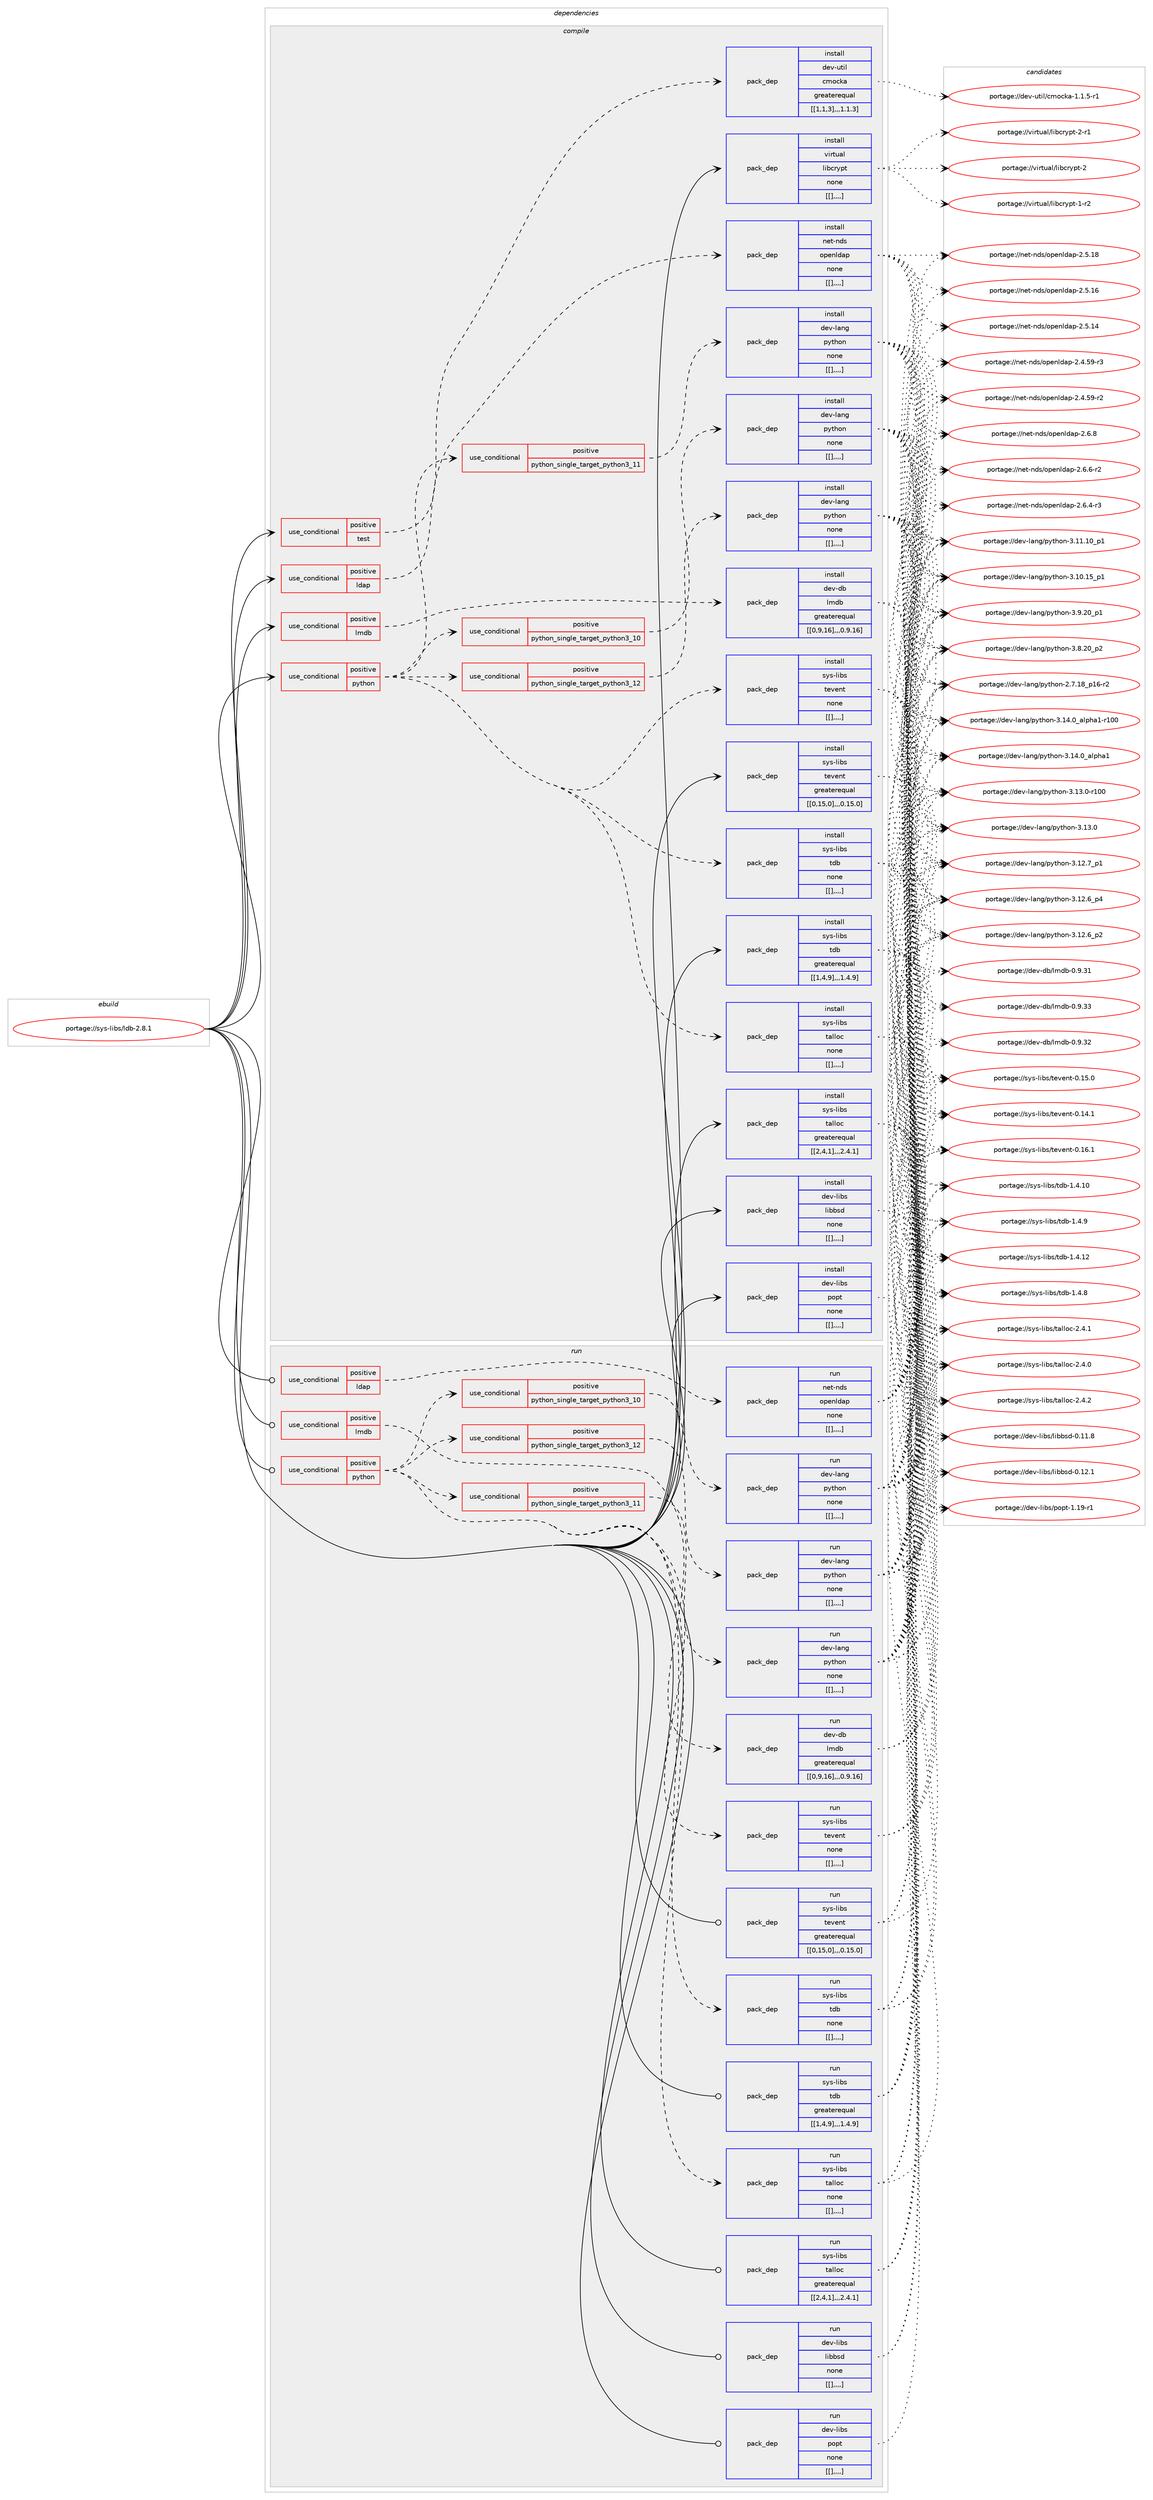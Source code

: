 digraph prolog {

# *************
# Graph options
# *************

newrank=true;
concentrate=true;
compound=true;
graph [rankdir=LR,fontname=Helvetica,fontsize=10,ranksep=1.5];#, ranksep=2.5, nodesep=0.2];
edge  [arrowhead=vee];
node  [fontname=Helvetica,fontsize=10];

# **********
# The ebuild
# **********

subgraph cluster_leftcol {
color=gray;
label=<<i>ebuild</i>>;
id [label="portage://sys-libs/ldb-2.8.1", color=red, width=4, href="../sys-libs/ldb-2.8.1.svg"];
}

# ****************
# The dependencies
# ****************

subgraph cluster_midcol {
color=gray;
label=<<i>dependencies</i>>;
subgraph cluster_compile {
fillcolor="#eeeeee";
style=filled;
label=<<i>compile</i>>;
subgraph cond124273 {
dependency464394 [label=<<TABLE BORDER="0" CELLBORDER="1" CELLSPACING="0" CELLPADDING="4"><TR><TD ROWSPAN="3" CELLPADDING="10">use_conditional</TD></TR><TR><TD>positive</TD></TR><TR><TD>ldap</TD></TR></TABLE>>, shape=none, color=red];
subgraph pack336874 {
dependency464501 [label=<<TABLE BORDER="0" CELLBORDER="1" CELLSPACING="0" CELLPADDING="4" WIDTH="220"><TR><TD ROWSPAN="6" CELLPADDING="30">pack_dep</TD></TR><TR><TD WIDTH="110">install</TD></TR><TR><TD>net-nds</TD></TR><TR><TD>openldap</TD></TR><TR><TD>none</TD></TR><TR><TD>[[],,,,]</TD></TR></TABLE>>, shape=none, color=blue];
}
dependency464394:e -> dependency464501:w [weight=20,style="dashed",arrowhead="vee"];
}
id:e -> dependency464394:w [weight=20,style="solid",arrowhead="vee"];
subgraph cond124338 {
dependency464548 [label=<<TABLE BORDER="0" CELLBORDER="1" CELLSPACING="0" CELLPADDING="4"><TR><TD ROWSPAN="3" CELLPADDING="10">use_conditional</TD></TR><TR><TD>positive</TD></TR><TR><TD>lmdb</TD></TR></TABLE>>, shape=none, color=red];
subgraph pack336968 {
dependency464568 [label=<<TABLE BORDER="0" CELLBORDER="1" CELLSPACING="0" CELLPADDING="4" WIDTH="220"><TR><TD ROWSPAN="6" CELLPADDING="30">pack_dep</TD></TR><TR><TD WIDTH="110">install</TD></TR><TR><TD>dev-db</TD></TR><TR><TD>lmdb</TD></TR><TR><TD>greaterequal</TD></TR><TR><TD>[[0,9,16],,,0.9.16]</TD></TR></TABLE>>, shape=none, color=blue];
}
dependency464548:e -> dependency464568:w [weight=20,style="dashed",arrowhead="vee"];
}
id:e -> dependency464548:w [weight=20,style="solid",arrowhead="vee"];
subgraph cond124358 {
dependency464634 [label=<<TABLE BORDER="0" CELLBORDER="1" CELLSPACING="0" CELLPADDING="4"><TR><TD ROWSPAN="3" CELLPADDING="10">use_conditional</TD></TR><TR><TD>positive</TD></TR><TR><TD>python</TD></TR></TABLE>>, shape=none, color=red];
subgraph cond124372 {
dependency464677 [label=<<TABLE BORDER="0" CELLBORDER="1" CELLSPACING="0" CELLPADDING="4"><TR><TD ROWSPAN="3" CELLPADDING="10">use_conditional</TD></TR><TR><TD>positive</TD></TR><TR><TD>python_single_target_python3_10</TD></TR></TABLE>>, shape=none, color=red];
subgraph pack337044 {
dependency464701 [label=<<TABLE BORDER="0" CELLBORDER="1" CELLSPACING="0" CELLPADDING="4" WIDTH="220"><TR><TD ROWSPAN="6" CELLPADDING="30">pack_dep</TD></TR><TR><TD WIDTH="110">install</TD></TR><TR><TD>dev-lang</TD></TR><TR><TD>python</TD></TR><TR><TD>none</TD></TR><TR><TD>[[],,,,]</TD></TR></TABLE>>, shape=none, color=blue];
}
dependency464677:e -> dependency464701:w [weight=20,style="dashed",arrowhead="vee"];
}
dependency464634:e -> dependency464677:w [weight=20,style="dashed",arrowhead="vee"];
subgraph cond124398 {
dependency464790 [label=<<TABLE BORDER="0" CELLBORDER="1" CELLSPACING="0" CELLPADDING="4"><TR><TD ROWSPAN="3" CELLPADDING="10">use_conditional</TD></TR><TR><TD>positive</TD></TR><TR><TD>python_single_target_python3_11</TD></TR></TABLE>>, shape=none, color=red];
subgraph pack337108 {
dependency464795 [label=<<TABLE BORDER="0" CELLBORDER="1" CELLSPACING="0" CELLPADDING="4" WIDTH="220"><TR><TD ROWSPAN="6" CELLPADDING="30">pack_dep</TD></TR><TR><TD WIDTH="110">install</TD></TR><TR><TD>dev-lang</TD></TR><TR><TD>python</TD></TR><TR><TD>none</TD></TR><TR><TD>[[],,,,]</TD></TR></TABLE>>, shape=none, color=blue];
}
dependency464790:e -> dependency464795:w [weight=20,style="dashed",arrowhead="vee"];
}
dependency464634:e -> dependency464790:w [weight=20,style="dashed",arrowhead="vee"];
subgraph cond124436 {
dependency464824 [label=<<TABLE BORDER="0" CELLBORDER="1" CELLSPACING="0" CELLPADDING="4"><TR><TD ROWSPAN="3" CELLPADDING="10">use_conditional</TD></TR><TR><TD>positive</TD></TR><TR><TD>python_single_target_python3_12</TD></TR></TABLE>>, shape=none, color=red];
subgraph pack337134 {
dependency464844 [label=<<TABLE BORDER="0" CELLBORDER="1" CELLSPACING="0" CELLPADDING="4" WIDTH="220"><TR><TD ROWSPAN="6" CELLPADDING="30">pack_dep</TD></TR><TR><TD WIDTH="110">install</TD></TR><TR><TD>dev-lang</TD></TR><TR><TD>python</TD></TR><TR><TD>none</TD></TR><TR><TD>[[],,,,]</TD></TR></TABLE>>, shape=none, color=blue];
}
dependency464824:e -> dependency464844:w [weight=20,style="dashed",arrowhead="vee"];
}
dependency464634:e -> dependency464824:w [weight=20,style="dashed",arrowhead="vee"];
subgraph pack337155 {
dependency464912 [label=<<TABLE BORDER="0" CELLBORDER="1" CELLSPACING="0" CELLPADDING="4" WIDTH="220"><TR><TD ROWSPAN="6" CELLPADDING="30">pack_dep</TD></TR><TR><TD WIDTH="110">install</TD></TR><TR><TD>sys-libs</TD></TR><TR><TD>talloc</TD></TR><TR><TD>none</TD></TR><TR><TD>[[],,,,]</TD></TR></TABLE>>, shape=none, color=blue];
}
dependency464634:e -> dependency464912:w [weight=20,style="dashed",arrowhead="vee"];
subgraph pack337175 {
dependency464947 [label=<<TABLE BORDER="0" CELLBORDER="1" CELLSPACING="0" CELLPADDING="4" WIDTH="220"><TR><TD ROWSPAN="6" CELLPADDING="30">pack_dep</TD></TR><TR><TD WIDTH="110">install</TD></TR><TR><TD>sys-libs</TD></TR><TR><TD>tdb</TD></TR><TR><TD>none</TD></TR><TR><TD>[[],,,,]</TD></TR></TABLE>>, shape=none, color=blue];
}
dependency464634:e -> dependency464947:w [weight=20,style="dashed",arrowhead="vee"];
subgraph pack337189 {
dependency464950 [label=<<TABLE BORDER="0" CELLBORDER="1" CELLSPACING="0" CELLPADDING="4" WIDTH="220"><TR><TD ROWSPAN="6" CELLPADDING="30">pack_dep</TD></TR><TR><TD WIDTH="110">install</TD></TR><TR><TD>sys-libs</TD></TR><TR><TD>tevent</TD></TR><TR><TD>none</TD></TR><TR><TD>[[],,,,]</TD></TR></TABLE>>, shape=none, color=blue];
}
dependency464634:e -> dependency464950:w [weight=20,style="dashed",arrowhead="vee"];
}
id:e -> dependency464634:w [weight=20,style="solid",arrowhead="vee"];
subgraph cond124514 {
dependency465022 [label=<<TABLE BORDER="0" CELLBORDER="1" CELLSPACING="0" CELLPADDING="4"><TR><TD ROWSPAN="3" CELLPADDING="10">use_conditional</TD></TR><TR><TD>positive</TD></TR><TR><TD>test</TD></TR></TABLE>>, shape=none, color=red];
subgraph pack337228 {
dependency465061 [label=<<TABLE BORDER="0" CELLBORDER="1" CELLSPACING="0" CELLPADDING="4" WIDTH="220"><TR><TD ROWSPAN="6" CELLPADDING="30">pack_dep</TD></TR><TR><TD WIDTH="110">install</TD></TR><TR><TD>dev-util</TD></TR><TR><TD>cmocka</TD></TR><TR><TD>greaterequal</TD></TR><TR><TD>[[1,1,3],,,1.1.3]</TD></TR></TABLE>>, shape=none, color=blue];
}
dependency465022:e -> dependency465061:w [weight=20,style="dashed",arrowhead="vee"];
}
id:e -> dependency465022:w [weight=20,style="solid",arrowhead="vee"];
subgraph pack337284 {
dependency465149 [label=<<TABLE BORDER="0" CELLBORDER="1" CELLSPACING="0" CELLPADDING="4" WIDTH="220"><TR><TD ROWSPAN="6" CELLPADDING="30">pack_dep</TD></TR><TR><TD WIDTH="110">install</TD></TR><TR><TD>dev-libs</TD></TR><TR><TD>libbsd</TD></TR><TR><TD>none</TD></TR><TR><TD>[[],,,,]</TD></TR></TABLE>>, shape=none, color=blue];
}
id:e -> dependency465149:w [weight=20,style="solid",arrowhead="vee"];
subgraph pack337313 {
dependency465175 [label=<<TABLE BORDER="0" CELLBORDER="1" CELLSPACING="0" CELLPADDING="4" WIDTH="220"><TR><TD ROWSPAN="6" CELLPADDING="30">pack_dep</TD></TR><TR><TD WIDTH="110">install</TD></TR><TR><TD>dev-libs</TD></TR><TR><TD>popt</TD></TR><TR><TD>none</TD></TR><TR><TD>[[],,,,]</TD></TR></TABLE>>, shape=none, color=blue];
}
id:e -> dependency465175:w [weight=20,style="solid",arrowhead="vee"];
subgraph pack337316 {
dependency465314 [label=<<TABLE BORDER="0" CELLBORDER="1" CELLSPACING="0" CELLPADDING="4" WIDTH="220"><TR><TD ROWSPAN="6" CELLPADDING="30">pack_dep</TD></TR><TR><TD WIDTH="110">install</TD></TR><TR><TD>sys-libs</TD></TR><TR><TD>talloc</TD></TR><TR><TD>greaterequal</TD></TR><TR><TD>[[2,4,1],,,2.4.1]</TD></TR></TABLE>>, shape=none, color=blue];
}
id:e -> dependency465314:w [weight=20,style="solid",arrowhead="vee"];
subgraph pack337407 {
dependency465337 [label=<<TABLE BORDER="0" CELLBORDER="1" CELLSPACING="0" CELLPADDING="4" WIDTH="220"><TR><TD ROWSPAN="6" CELLPADDING="30">pack_dep</TD></TR><TR><TD WIDTH="110">install</TD></TR><TR><TD>sys-libs</TD></TR><TR><TD>tdb</TD></TR><TR><TD>greaterequal</TD></TR><TR><TD>[[1,4,9],,,1.4.9]</TD></TR></TABLE>>, shape=none, color=blue];
}
id:e -> dependency465337:w [weight=20,style="solid",arrowhead="vee"];
subgraph pack337409 {
dependency465364 [label=<<TABLE BORDER="0" CELLBORDER="1" CELLSPACING="0" CELLPADDING="4" WIDTH="220"><TR><TD ROWSPAN="6" CELLPADDING="30">pack_dep</TD></TR><TR><TD WIDTH="110">install</TD></TR><TR><TD>sys-libs</TD></TR><TR><TD>tevent</TD></TR><TR><TD>greaterequal</TD></TR><TR><TD>[[0,15,0],,,0.15.0]</TD></TR></TABLE>>, shape=none, color=blue];
}
id:e -> dependency465364:w [weight=20,style="solid",arrowhead="vee"];
subgraph pack337436 {
dependency465391 [label=<<TABLE BORDER="0" CELLBORDER="1" CELLSPACING="0" CELLPADDING="4" WIDTH="220"><TR><TD ROWSPAN="6" CELLPADDING="30">pack_dep</TD></TR><TR><TD WIDTH="110">install</TD></TR><TR><TD>virtual</TD></TR><TR><TD>libcrypt</TD></TR><TR><TD>none</TD></TR><TR><TD>[[],,,,]</TD></TR></TABLE>>, shape=none, color=blue];
}
id:e -> dependency465391:w [weight=20,style="solid",arrowhead="vee"];
}
subgraph cluster_compileandrun {
fillcolor="#eeeeee";
style=filled;
label=<<i>compile and run</i>>;
}
subgraph cluster_run {
fillcolor="#eeeeee";
style=filled;
label=<<i>run</i>>;
subgraph cond124716 {
dependency465421 [label=<<TABLE BORDER="0" CELLBORDER="1" CELLSPACING="0" CELLPADDING="4"><TR><TD ROWSPAN="3" CELLPADDING="10">use_conditional</TD></TR><TR><TD>positive</TD></TR><TR><TD>ldap</TD></TR></TABLE>>, shape=none, color=red];
subgraph pack337468 {
dependency465527 [label=<<TABLE BORDER="0" CELLBORDER="1" CELLSPACING="0" CELLPADDING="4" WIDTH="220"><TR><TD ROWSPAN="6" CELLPADDING="30">pack_dep</TD></TR><TR><TD WIDTH="110">run</TD></TR><TR><TD>net-nds</TD></TR><TR><TD>openldap</TD></TR><TR><TD>none</TD></TR><TR><TD>[[],,,,]</TD></TR></TABLE>>, shape=none, color=blue];
}
dependency465421:e -> dependency465527:w [weight=20,style="dashed",arrowhead="vee"];
}
id:e -> dependency465421:w [weight=20,style="solid",arrowhead="odot"];
subgraph cond124758 {
dependency465535 [label=<<TABLE BORDER="0" CELLBORDER="1" CELLSPACING="0" CELLPADDING="4"><TR><TD ROWSPAN="3" CELLPADDING="10">use_conditional</TD></TR><TR><TD>positive</TD></TR><TR><TD>lmdb</TD></TR></TABLE>>, shape=none, color=red];
subgraph pack337556 {
dependency465583 [label=<<TABLE BORDER="0" CELLBORDER="1" CELLSPACING="0" CELLPADDING="4" WIDTH="220"><TR><TD ROWSPAN="6" CELLPADDING="30">pack_dep</TD></TR><TR><TD WIDTH="110">run</TD></TR><TR><TD>dev-db</TD></TR><TR><TD>lmdb</TD></TR><TR><TD>greaterequal</TD></TR><TR><TD>[[0,9,16],,,0.9.16]</TD></TR></TABLE>>, shape=none, color=blue];
}
dependency465535:e -> dependency465583:w [weight=20,style="dashed",arrowhead="vee"];
}
id:e -> dependency465535:w [weight=20,style="solid",arrowhead="odot"];
subgraph cond124773 {
dependency465588 [label=<<TABLE BORDER="0" CELLBORDER="1" CELLSPACING="0" CELLPADDING="4"><TR><TD ROWSPAN="3" CELLPADDING="10">use_conditional</TD></TR><TR><TD>positive</TD></TR><TR><TD>python</TD></TR></TABLE>>, shape=none, color=red];
subgraph cond124779 {
dependency465608 [label=<<TABLE BORDER="0" CELLBORDER="1" CELLSPACING="0" CELLPADDING="4"><TR><TD ROWSPAN="3" CELLPADDING="10">use_conditional</TD></TR><TR><TD>positive</TD></TR><TR><TD>python_single_target_python3_10</TD></TR></TABLE>>, shape=none, color=red];
subgraph pack337605 {
dependency465679 [label=<<TABLE BORDER="0" CELLBORDER="1" CELLSPACING="0" CELLPADDING="4" WIDTH="220"><TR><TD ROWSPAN="6" CELLPADDING="30">pack_dep</TD></TR><TR><TD WIDTH="110">run</TD></TR><TR><TD>dev-lang</TD></TR><TR><TD>python</TD></TR><TR><TD>none</TD></TR><TR><TD>[[],,,,]</TD></TR></TABLE>>, shape=none, color=blue];
}
dependency465608:e -> dependency465679:w [weight=20,style="dashed",arrowhead="vee"];
}
dependency465588:e -> dependency465608:w [weight=20,style="dashed",arrowhead="vee"];
subgraph cond124813 {
dependency465730 [label=<<TABLE BORDER="0" CELLBORDER="1" CELLSPACING="0" CELLPADDING="4"><TR><TD ROWSPAN="3" CELLPADDING="10">use_conditional</TD></TR><TR><TD>positive</TD></TR><TR><TD>python_single_target_python3_11</TD></TR></TABLE>>, shape=none, color=red];
subgraph pack337664 {
dependency465771 [label=<<TABLE BORDER="0" CELLBORDER="1" CELLSPACING="0" CELLPADDING="4" WIDTH="220"><TR><TD ROWSPAN="6" CELLPADDING="30">pack_dep</TD></TR><TR><TD WIDTH="110">run</TD></TR><TR><TD>dev-lang</TD></TR><TR><TD>python</TD></TR><TR><TD>none</TD></TR><TR><TD>[[],,,,]</TD></TR></TABLE>>, shape=none, color=blue];
}
dependency465730:e -> dependency465771:w [weight=20,style="dashed",arrowhead="vee"];
}
dependency465588:e -> dependency465730:w [weight=20,style="dashed",arrowhead="vee"];
subgraph cond124851 {
dependency465887 [label=<<TABLE BORDER="0" CELLBORDER="1" CELLSPACING="0" CELLPADDING="4"><TR><TD ROWSPAN="3" CELLPADDING="10">use_conditional</TD></TR><TR><TD>positive</TD></TR><TR><TD>python_single_target_python3_12</TD></TR></TABLE>>, shape=none, color=red];
subgraph pack337771 {
dependency465906 [label=<<TABLE BORDER="0" CELLBORDER="1" CELLSPACING="0" CELLPADDING="4" WIDTH="220"><TR><TD ROWSPAN="6" CELLPADDING="30">pack_dep</TD></TR><TR><TD WIDTH="110">run</TD></TR><TR><TD>dev-lang</TD></TR><TR><TD>python</TD></TR><TR><TD>none</TD></TR><TR><TD>[[],,,,]</TD></TR></TABLE>>, shape=none, color=blue];
}
dependency465887:e -> dependency465906:w [weight=20,style="dashed",arrowhead="vee"];
}
dependency465588:e -> dependency465887:w [weight=20,style="dashed",arrowhead="vee"];
subgraph pack337794 {
dependency465959 [label=<<TABLE BORDER="0" CELLBORDER="1" CELLSPACING="0" CELLPADDING="4" WIDTH="220"><TR><TD ROWSPAN="6" CELLPADDING="30">pack_dep</TD></TR><TR><TD WIDTH="110">run</TD></TR><TR><TD>sys-libs</TD></TR><TR><TD>talloc</TD></TR><TR><TD>none</TD></TR><TR><TD>[[],,,,]</TD></TR></TABLE>>, shape=none, color=blue];
}
dependency465588:e -> dependency465959:w [weight=20,style="dashed",arrowhead="vee"];
subgraph pack337801 {
dependency465961 [label=<<TABLE BORDER="0" CELLBORDER="1" CELLSPACING="0" CELLPADDING="4" WIDTH="220"><TR><TD ROWSPAN="6" CELLPADDING="30">pack_dep</TD></TR><TR><TD WIDTH="110">run</TD></TR><TR><TD>sys-libs</TD></TR><TR><TD>tdb</TD></TR><TR><TD>none</TD></TR><TR><TD>[[],,,,]</TD></TR></TABLE>>, shape=none, color=blue];
}
dependency465588:e -> dependency465961:w [weight=20,style="dashed",arrowhead="vee"];
subgraph pack337805 {
dependency465976 [label=<<TABLE BORDER="0" CELLBORDER="1" CELLSPACING="0" CELLPADDING="4" WIDTH="220"><TR><TD ROWSPAN="6" CELLPADDING="30">pack_dep</TD></TR><TR><TD WIDTH="110">run</TD></TR><TR><TD>sys-libs</TD></TR><TR><TD>tevent</TD></TR><TR><TD>none</TD></TR><TR><TD>[[],,,,]</TD></TR></TABLE>>, shape=none, color=blue];
}
dependency465588:e -> dependency465976:w [weight=20,style="dashed",arrowhead="vee"];
}
id:e -> dependency465588:w [weight=20,style="solid",arrowhead="odot"];
subgraph pack337821 {
dependency466006 [label=<<TABLE BORDER="0" CELLBORDER="1" CELLSPACING="0" CELLPADDING="4" WIDTH="220"><TR><TD ROWSPAN="6" CELLPADDING="30">pack_dep</TD></TR><TR><TD WIDTH="110">run</TD></TR><TR><TD>dev-libs</TD></TR><TR><TD>libbsd</TD></TR><TR><TD>none</TD></TR><TR><TD>[[],,,,]</TD></TR></TABLE>>, shape=none, color=blue];
}
id:e -> dependency466006:w [weight=20,style="solid",arrowhead="odot"];
subgraph pack337840 {
dependency466035 [label=<<TABLE BORDER="0" CELLBORDER="1" CELLSPACING="0" CELLPADDING="4" WIDTH="220"><TR><TD ROWSPAN="6" CELLPADDING="30">pack_dep</TD></TR><TR><TD WIDTH="110">run</TD></TR><TR><TD>dev-libs</TD></TR><TR><TD>popt</TD></TR><TR><TD>none</TD></TR><TR><TD>[[],,,,]</TD></TR></TABLE>>, shape=none, color=blue];
}
id:e -> dependency466035:w [weight=20,style="solid",arrowhead="odot"];
subgraph pack337859 {
dependency466054 [label=<<TABLE BORDER="0" CELLBORDER="1" CELLSPACING="0" CELLPADDING="4" WIDTH="220"><TR><TD ROWSPAN="6" CELLPADDING="30">pack_dep</TD></TR><TR><TD WIDTH="110">run</TD></TR><TR><TD>sys-libs</TD></TR><TR><TD>talloc</TD></TR><TR><TD>greaterequal</TD></TR><TR><TD>[[2,4,1],,,2.4.1]</TD></TR></TABLE>>, shape=none, color=blue];
}
id:e -> dependency466054:w [weight=20,style="solid",arrowhead="odot"];
subgraph pack337904 {
dependency466144 [label=<<TABLE BORDER="0" CELLBORDER="1" CELLSPACING="0" CELLPADDING="4" WIDTH="220"><TR><TD ROWSPAN="6" CELLPADDING="30">pack_dep</TD></TR><TR><TD WIDTH="110">run</TD></TR><TR><TD>sys-libs</TD></TR><TR><TD>tdb</TD></TR><TR><TD>greaterequal</TD></TR><TR><TD>[[1,4,9],,,1.4.9]</TD></TR></TABLE>>, shape=none, color=blue];
}
id:e -> dependency466144:w [weight=20,style="solid",arrowhead="odot"];
subgraph pack337915 {
dependency466154 [label=<<TABLE BORDER="0" CELLBORDER="1" CELLSPACING="0" CELLPADDING="4" WIDTH="220"><TR><TD ROWSPAN="6" CELLPADDING="30">pack_dep</TD></TR><TR><TD WIDTH="110">run</TD></TR><TR><TD>sys-libs</TD></TR><TR><TD>tevent</TD></TR><TR><TD>greaterequal</TD></TR><TR><TD>[[0,15,0],,,0.15.0]</TD></TR></TABLE>>, shape=none, color=blue];
}
id:e -> dependency466154:w [weight=20,style="solid",arrowhead="odot"];
}
}

# **************
# The candidates
# **************

subgraph cluster_choices {
rank=same;
color=gray;
label=<<i>candidates</i>>;

subgraph choice337460 {
color=black;
nodesep=1;
choice110101116451101001154711111210111010810097112455046544656 [label="portage://net-nds/openldap-2.6.8", color=red, width=4,href="../net-nds/openldap-2.6.8.svg"];
choice1101011164511010011547111112101110108100971124550465446544511450 [label="portage://net-nds/openldap-2.6.6-r2", color=red, width=4,href="../net-nds/openldap-2.6.6-r2.svg"];
choice1101011164511010011547111112101110108100971124550465446524511451 [label="portage://net-nds/openldap-2.6.4-r3", color=red, width=4,href="../net-nds/openldap-2.6.4-r3.svg"];
choice11010111645110100115471111121011101081009711245504653464956 [label="portage://net-nds/openldap-2.5.18", color=red, width=4,href="../net-nds/openldap-2.5.18.svg"];
choice11010111645110100115471111121011101081009711245504653464954 [label="portage://net-nds/openldap-2.5.16", color=red, width=4,href="../net-nds/openldap-2.5.16.svg"];
choice11010111645110100115471111121011101081009711245504653464952 [label="portage://net-nds/openldap-2.5.14", color=red, width=4,href="../net-nds/openldap-2.5.14.svg"];
choice110101116451101001154711111210111010810097112455046524653574511451 [label="portage://net-nds/openldap-2.4.59-r3", color=red, width=4,href="../net-nds/openldap-2.4.59-r3.svg"];
choice110101116451101001154711111210111010810097112455046524653574511450 [label="portage://net-nds/openldap-2.4.59-r2", color=red, width=4,href="../net-nds/openldap-2.4.59-r2.svg"];
dependency464501:e -> choice110101116451101001154711111210111010810097112455046544656:w [style=dotted,weight="100"];
dependency464501:e -> choice1101011164511010011547111112101110108100971124550465446544511450:w [style=dotted,weight="100"];
dependency464501:e -> choice1101011164511010011547111112101110108100971124550465446524511451:w [style=dotted,weight="100"];
dependency464501:e -> choice11010111645110100115471111121011101081009711245504653464956:w [style=dotted,weight="100"];
dependency464501:e -> choice11010111645110100115471111121011101081009711245504653464954:w [style=dotted,weight="100"];
dependency464501:e -> choice11010111645110100115471111121011101081009711245504653464952:w [style=dotted,weight="100"];
dependency464501:e -> choice110101116451101001154711111210111010810097112455046524653574511451:w [style=dotted,weight="100"];
dependency464501:e -> choice110101116451101001154711111210111010810097112455046524653574511450:w [style=dotted,weight="100"];
}
subgraph choice337472 {
color=black;
nodesep=1;
choice1001011184510098471081091009845484657465151 [label="portage://dev-db/lmdb-0.9.33", color=red, width=4,href="../dev-db/lmdb-0.9.33.svg"];
choice1001011184510098471081091009845484657465150 [label="portage://dev-db/lmdb-0.9.32", color=red, width=4,href="../dev-db/lmdb-0.9.32.svg"];
choice1001011184510098471081091009845484657465149 [label="portage://dev-db/lmdb-0.9.31", color=red, width=4,href="../dev-db/lmdb-0.9.31.svg"];
dependency464568:e -> choice1001011184510098471081091009845484657465151:w [style=dotted,weight="100"];
dependency464568:e -> choice1001011184510098471081091009845484657465150:w [style=dotted,weight="100"];
dependency464568:e -> choice1001011184510098471081091009845484657465149:w [style=dotted,weight="100"];
}
subgraph choice337489 {
color=black;
nodesep=1;
choice100101118451089711010347112121116104111110455146495246489597108112104974945114494848 [label="portage://dev-lang/python-3.14.0_alpha1-r100", color=red, width=4,href="../dev-lang/python-3.14.0_alpha1-r100.svg"];
choice1001011184510897110103471121211161041111104551464952464895971081121049749 [label="portage://dev-lang/python-3.14.0_alpha1", color=red, width=4,href="../dev-lang/python-3.14.0_alpha1.svg"];
choice1001011184510897110103471121211161041111104551464951464845114494848 [label="portage://dev-lang/python-3.13.0-r100", color=red, width=4,href="../dev-lang/python-3.13.0-r100.svg"];
choice10010111845108971101034711212111610411111045514649514648 [label="portage://dev-lang/python-3.13.0", color=red, width=4,href="../dev-lang/python-3.13.0.svg"];
choice100101118451089711010347112121116104111110455146495046559511249 [label="portage://dev-lang/python-3.12.7_p1", color=red, width=4,href="../dev-lang/python-3.12.7_p1.svg"];
choice100101118451089711010347112121116104111110455146495046549511252 [label="portage://dev-lang/python-3.12.6_p4", color=red, width=4,href="../dev-lang/python-3.12.6_p4.svg"];
choice100101118451089711010347112121116104111110455146495046549511250 [label="portage://dev-lang/python-3.12.6_p2", color=red, width=4,href="../dev-lang/python-3.12.6_p2.svg"];
choice10010111845108971101034711212111610411111045514649494649489511249 [label="portage://dev-lang/python-3.11.10_p1", color=red, width=4,href="../dev-lang/python-3.11.10_p1.svg"];
choice10010111845108971101034711212111610411111045514649484649539511249 [label="portage://dev-lang/python-3.10.15_p1", color=red, width=4,href="../dev-lang/python-3.10.15_p1.svg"];
choice100101118451089711010347112121116104111110455146574650489511249 [label="portage://dev-lang/python-3.9.20_p1", color=red, width=4,href="../dev-lang/python-3.9.20_p1.svg"];
choice100101118451089711010347112121116104111110455146564650489511250 [label="portage://dev-lang/python-3.8.20_p2", color=red, width=4,href="../dev-lang/python-3.8.20_p2.svg"];
choice100101118451089711010347112121116104111110455046554649569511249544511450 [label="portage://dev-lang/python-2.7.18_p16-r2", color=red, width=4,href="../dev-lang/python-2.7.18_p16-r2.svg"];
dependency464701:e -> choice100101118451089711010347112121116104111110455146495246489597108112104974945114494848:w [style=dotted,weight="100"];
dependency464701:e -> choice1001011184510897110103471121211161041111104551464952464895971081121049749:w [style=dotted,weight="100"];
dependency464701:e -> choice1001011184510897110103471121211161041111104551464951464845114494848:w [style=dotted,weight="100"];
dependency464701:e -> choice10010111845108971101034711212111610411111045514649514648:w [style=dotted,weight="100"];
dependency464701:e -> choice100101118451089711010347112121116104111110455146495046559511249:w [style=dotted,weight="100"];
dependency464701:e -> choice100101118451089711010347112121116104111110455146495046549511252:w [style=dotted,weight="100"];
dependency464701:e -> choice100101118451089711010347112121116104111110455146495046549511250:w [style=dotted,weight="100"];
dependency464701:e -> choice10010111845108971101034711212111610411111045514649494649489511249:w [style=dotted,weight="100"];
dependency464701:e -> choice10010111845108971101034711212111610411111045514649484649539511249:w [style=dotted,weight="100"];
dependency464701:e -> choice100101118451089711010347112121116104111110455146574650489511249:w [style=dotted,weight="100"];
dependency464701:e -> choice100101118451089711010347112121116104111110455146564650489511250:w [style=dotted,weight="100"];
dependency464701:e -> choice100101118451089711010347112121116104111110455046554649569511249544511450:w [style=dotted,weight="100"];
}
subgraph choice337526 {
color=black;
nodesep=1;
choice100101118451089711010347112121116104111110455146495246489597108112104974945114494848 [label="portage://dev-lang/python-3.14.0_alpha1-r100", color=red, width=4,href="../dev-lang/python-3.14.0_alpha1-r100.svg"];
choice1001011184510897110103471121211161041111104551464952464895971081121049749 [label="portage://dev-lang/python-3.14.0_alpha1", color=red, width=4,href="../dev-lang/python-3.14.0_alpha1.svg"];
choice1001011184510897110103471121211161041111104551464951464845114494848 [label="portage://dev-lang/python-3.13.0-r100", color=red, width=4,href="../dev-lang/python-3.13.0-r100.svg"];
choice10010111845108971101034711212111610411111045514649514648 [label="portage://dev-lang/python-3.13.0", color=red, width=4,href="../dev-lang/python-3.13.0.svg"];
choice100101118451089711010347112121116104111110455146495046559511249 [label="portage://dev-lang/python-3.12.7_p1", color=red, width=4,href="../dev-lang/python-3.12.7_p1.svg"];
choice100101118451089711010347112121116104111110455146495046549511252 [label="portage://dev-lang/python-3.12.6_p4", color=red, width=4,href="../dev-lang/python-3.12.6_p4.svg"];
choice100101118451089711010347112121116104111110455146495046549511250 [label="portage://dev-lang/python-3.12.6_p2", color=red, width=4,href="../dev-lang/python-3.12.6_p2.svg"];
choice10010111845108971101034711212111610411111045514649494649489511249 [label="portage://dev-lang/python-3.11.10_p1", color=red, width=4,href="../dev-lang/python-3.11.10_p1.svg"];
choice10010111845108971101034711212111610411111045514649484649539511249 [label="portage://dev-lang/python-3.10.15_p1", color=red, width=4,href="../dev-lang/python-3.10.15_p1.svg"];
choice100101118451089711010347112121116104111110455146574650489511249 [label="portage://dev-lang/python-3.9.20_p1", color=red, width=4,href="../dev-lang/python-3.9.20_p1.svg"];
choice100101118451089711010347112121116104111110455146564650489511250 [label="portage://dev-lang/python-3.8.20_p2", color=red, width=4,href="../dev-lang/python-3.8.20_p2.svg"];
choice100101118451089711010347112121116104111110455046554649569511249544511450 [label="portage://dev-lang/python-2.7.18_p16-r2", color=red, width=4,href="../dev-lang/python-2.7.18_p16-r2.svg"];
dependency464795:e -> choice100101118451089711010347112121116104111110455146495246489597108112104974945114494848:w [style=dotted,weight="100"];
dependency464795:e -> choice1001011184510897110103471121211161041111104551464952464895971081121049749:w [style=dotted,weight="100"];
dependency464795:e -> choice1001011184510897110103471121211161041111104551464951464845114494848:w [style=dotted,weight="100"];
dependency464795:e -> choice10010111845108971101034711212111610411111045514649514648:w [style=dotted,weight="100"];
dependency464795:e -> choice100101118451089711010347112121116104111110455146495046559511249:w [style=dotted,weight="100"];
dependency464795:e -> choice100101118451089711010347112121116104111110455146495046549511252:w [style=dotted,weight="100"];
dependency464795:e -> choice100101118451089711010347112121116104111110455146495046549511250:w [style=dotted,weight="100"];
dependency464795:e -> choice10010111845108971101034711212111610411111045514649494649489511249:w [style=dotted,weight="100"];
dependency464795:e -> choice10010111845108971101034711212111610411111045514649484649539511249:w [style=dotted,weight="100"];
dependency464795:e -> choice100101118451089711010347112121116104111110455146574650489511249:w [style=dotted,weight="100"];
dependency464795:e -> choice100101118451089711010347112121116104111110455146564650489511250:w [style=dotted,weight="100"];
dependency464795:e -> choice100101118451089711010347112121116104111110455046554649569511249544511450:w [style=dotted,weight="100"];
}
subgraph choice337564 {
color=black;
nodesep=1;
choice100101118451089711010347112121116104111110455146495246489597108112104974945114494848 [label="portage://dev-lang/python-3.14.0_alpha1-r100", color=red, width=4,href="../dev-lang/python-3.14.0_alpha1-r100.svg"];
choice1001011184510897110103471121211161041111104551464952464895971081121049749 [label="portage://dev-lang/python-3.14.0_alpha1", color=red, width=4,href="../dev-lang/python-3.14.0_alpha1.svg"];
choice1001011184510897110103471121211161041111104551464951464845114494848 [label="portage://dev-lang/python-3.13.0-r100", color=red, width=4,href="../dev-lang/python-3.13.0-r100.svg"];
choice10010111845108971101034711212111610411111045514649514648 [label="portage://dev-lang/python-3.13.0", color=red, width=4,href="../dev-lang/python-3.13.0.svg"];
choice100101118451089711010347112121116104111110455146495046559511249 [label="portage://dev-lang/python-3.12.7_p1", color=red, width=4,href="../dev-lang/python-3.12.7_p1.svg"];
choice100101118451089711010347112121116104111110455146495046549511252 [label="portage://dev-lang/python-3.12.6_p4", color=red, width=4,href="../dev-lang/python-3.12.6_p4.svg"];
choice100101118451089711010347112121116104111110455146495046549511250 [label="portage://dev-lang/python-3.12.6_p2", color=red, width=4,href="../dev-lang/python-3.12.6_p2.svg"];
choice10010111845108971101034711212111610411111045514649494649489511249 [label="portage://dev-lang/python-3.11.10_p1", color=red, width=4,href="../dev-lang/python-3.11.10_p1.svg"];
choice10010111845108971101034711212111610411111045514649484649539511249 [label="portage://dev-lang/python-3.10.15_p1", color=red, width=4,href="../dev-lang/python-3.10.15_p1.svg"];
choice100101118451089711010347112121116104111110455146574650489511249 [label="portage://dev-lang/python-3.9.20_p1", color=red, width=4,href="../dev-lang/python-3.9.20_p1.svg"];
choice100101118451089711010347112121116104111110455146564650489511250 [label="portage://dev-lang/python-3.8.20_p2", color=red, width=4,href="../dev-lang/python-3.8.20_p2.svg"];
choice100101118451089711010347112121116104111110455046554649569511249544511450 [label="portage://dev-lang/python-2.7.18_p16-r2", color=red, width=4,href="../dev-lang/python-2.7.18_p16-r2.svg"];
dependency464844:e -> choice100101118451089711010347112121116104111110455146495246489597108112104974945114494848:w [style=dotted,weight="100"];
dependency464844:e -> choice1001011184510897110103471121211161041111104551464952464895971081121049749:w [style=dotted,weight="100"];
dependency464844:e -> choice1001011184510897110103471121211161041111104551464951464845114494848:w [style=dotted,weight="100"];
dependency464844:e -> choice10010111845108971101034711212111610411111045514649514648:w [style=dotted,weight="100"];
dependency464844:e -> choice100101118451089711010347112121116104111110455146495046559511249:w [style=dotted,weight="100"];
dependency464844:e -> choice100101118451089711010347112121116104111110455146495046549511252:w [style=dotted,weight="100"];
dependency464844:e -> choice100101118451089711010347112121116104111110455146495046549511250:w [style=dotted,weight="100"];
dependency464844:e -> choice10010111845108971101034711212111610411111045514649494649489511249:w [style=dotted,weight="100"];
dependency464844:e -> choice10010111845108971101034711212111610411111045514649484649539511249:w [style=dotted,weight="100"];
dependency464844:e -> choice100101118451089711010347112121116104111110455146574650489511249:w [style=dotted,weight="100"];
dependency464844:e -> choice100101118451089711010347112121116104111110455146564650489511250:w [style=dotted,weight="100"];
dependency464844:e -> choice100101118451089711010347112121116104111110455046554649569511249544511450:w [style=dotted,weight="100"];
}
subgraph choice337595 {
color=black;
nodesep=1;
choice1151211154510810598115471169710810811199455046524650 [label="portage://sys-libs/talloc-2.4.2", color=red, width=4,href="../sys-libs/talloc-2.4.2.svg"];
choice1151211154510810598115471169710810811199455046524649 [label="portage://sys-libs/talloc-2.4.1", color=red, width=4,href="../sys-libs/talloc-2.4.1.svg"];
choice1151211154510810598115471169710810811199455046524648 [label="portage://sys-libs/talloc-2.4.0", color=red, width=4,href="../sys-libs/talloc-2.4.0.svg"];
dependency464912:e -> choice1151211154510810598115471169710810811199455046524650:w [style=dotted,weight="100"];
dependency464912:e -> choice1151211154510810598115471169710810811199455046524649:w [style=dotted,weight="100"];
dependency464912:e -> choice1151211154510810598115471169710810811199455046524648:w [style=dotted,weight="100"];
}
subgraph choice337623 {
color=black;
nodesep=1;
choice1151211154510810598115471161009845494652464950 [label="portage://sys-libs/tdb-1.4.12", color=red, width=4,href="../sys-libs/tdb-1.4.12.svg"];
choice1151211154510810598115471161009845494652464948 [label="portage://sys-libs/tdb-1.4.10", color=red, width=4,href="../sys-libs/tdb-1.4.10.svg"];
choice11512111545108105981154711610098454946524657 [label="portage://sys-libs/tdb-1.4.9", color=red, width=4,href="../sys-libs/tdb-1.4.9.svg"];
choice11512111545108105981154711610098454946524656 [label="portage://sys-libs/tdb-1.4.8", color=red, width=4,href="../sys-libs/tdb-1.4.8.svg"];
dependency464947:e -> choice1151211154510810598115471161009845494652464950:w [style=dotted,weight="100"];
dependency464947:e -> choice1151211154510810598115471161009845494652464948:w [style=dotted,weight="100"];
dependency464947:e -> choice11512111545108105981154711610098454946524657:w [style=dotted,weight="100"];
dependency464947:e -> choice11512111545108105981154711610098454946524656:w [style=dotted,weight="100"];
}
subgraph choice337674 {
color=black;
nodesep=1;
choice11512111545108105981154711610111810111011645484649544649 [label="portage://sys-libs/tevent-0.16.1", color=red, width=4,href="../sys-libs/tevent-0.16.1.svg"];
choice11512111545108105981154711610111810111011645484649534648 [label="portage://sys-libs/tevent-0.15.0", color=red, width=4,href="../sys-libs/tevent-0.15.0.svg"];
choice11512111545108105981154711610111810111011645484649524649 [label="portage://sys-libs/tevent-0.14.1", color=red, width=4,href="../sys-libs/tevent-0.14.1.svg"];
dependency464950:e -> choice11512111545108105981154711610111810111011645484649544649:w [style=dotted,weight="100"];
dependency464950:e -> choice11512111545108105981154711610111810111011645484649534648:w [style=dotted,weight="100"];
dependency464950:e -> choice11512111545108105981154711610111810111011645484649524649:w [style=dotted,weight="100"];
}
subgraph choice337714 {
color=black;
nodesep=1;
choice10010111845117116105108479910911199107974549464946534511449 [label="portage://dev-util/cmocka-1.1.5-r1", color=red, width=4,href="../dev-util/cmocka-1.1.5-r1.svg"];
dependency465061:e -> choice10010111845117116105108479910911199107974549464946534511449:w [style=dotted,weight="100"];
}
subgraph choice337765 {
color=black;
nodesep=1;
choice100101118451081059811547108105989811510045484649504649 [label="portage://dev-libs/libbsd-0.12.1", color=red, width=4,href="../dev-libs/libbsd-0.12.1.svg"];
choice100101118451081059811547108105989811510045484649494656 [label="portage://dev-libs/libbsd-0.11.8", color=red, width=4,href="../dev-libs/libbsd-0.11.8.svg"];
dependency465149:e -> choice100101118451081059811547108105989811510045484649504649:w [style=dotted,weight="100"];
dependency465149:e -> choice100101118451081059811547108105989811510045484649494656:w [style=dotted,weight="100"];
}
subgraph choice337776 {
color=black;
nodesep=1;
choice10010111845108105981154711211111211645494649574511449 [label="portage://dev-libs/popt-1.19-r1", color=red, width=4,href="../dev-libs/popt-1.19-r1.svg"];
dependency465175:e -> choice10010111845108105981154711211111211645494649574511449:w [style=dotted,weight="100"];
}
subgraph choice337798 {
color=black;
nodesep=1;
choice1151211154510810598115471169710810811199455046524650 [label="portage://sys-libs/talloc-2.4.2", color=red, width=4,href="../sys-libs/talloc-2.4.2.svg"];
choice1151211154510810598115471169710810811199455046524649 [label="portage://sys-libs/talloc-2.4.1", color=red, width=4,href="../sys-libs/talloc-2.4.1.svg"];
choice1151211154510810598115471169710810811199455046524648 [label="portage://sys-libs/talloc-2.4.0", color=red, width=4,href="../sys-libs/talloc-2.4.0.svg"];
dependency465314:e -> choice1151211154510810598115471169710810811199455046524650:w [style=dotted,weight="100"];
dependency465314:e -> choice1151211154510810598115471169710810811199455046524649:w [style=dotted,weight="100"];
dependency465314:e -> choice1151211154510810598115471169710810811199455046524648:w [style=dotted,weight="100"];
}
subgraph choice337803 {
color=black;
nodesep=1;
choice1151211154510810598115471161009845494652464950 [label="portage://sys-libs/tdb-1.4.12", color=red, width=4,href="../sys-libs/tdb-1.4.12.svg"];
choice1151211154510810598115471161009845494652464948 [label="portage://sys-libs/tdb-1.4.10", color=red, width=4,href="../sys-libs/tdb-1.4.10.svg"];
choice11512111545108105981154711610098454946524657 [label="portage://sys-libs/tdb-1.4.9", color=red, width=4,href="../sys-libs/tdb-1.4.9.svg"];
choice11512111545108105981154711610098454946524656 [label="portage://sys-libs/tdb-1.4.8", color=red, width=4,href="../sys-libs/tdb-1.4.8.svg"];
dependency465337:e -> choice1151211154510810598115471161009845494652464950:w [style=dotted,weight="100"];
dependency465337:e -> choice1151211154510810598115471161009845494652464948:w [style=dotted,weight="100"];
dependency465337:e -> choice11512111545108105981154711610098454946524657:w [style=dotted,weight="100"];
dependency465337:e -> choice11512111545108105981154711610098454946524656:w [style=dotted,weight="100"];
}
subgraph choice337819 {
color=black;
nodesep=1;
choice11512111545108105981154711610111810111011645484649544649 [label="portage://sys-libs/tevent-0.16.1", color=red, width=4,href="../sys-libs/tevent-0.16.1.svg"];
choice11512111545108105981154711610111810111011645484649534648 [label="portage://sys-libs/tevent-0.15.0", color=red, width=4,href="../sys-libs/tevent-0.15.0.svg"];
choice11512111545108105981154711610111810111011645484649524649 [label="portage://sys-libs/tevent-0.14.1", color=red, width=4,href="../sys-libs/tevent-0.14.1.svg"];
dependency465364:e -> choice11512111545108105981154711610111810111011645484649544649:w [style=dotted,weight="100"];
dependency465364:e -> choice11512111545108105981154711610111810111011645484649534648:w [style=dotted,weight="100"];
dependency465364:e -> choice11512111545108105981154711610111810111011645484649524649:w [style=dotted,weight="100"];
}
subgraph choice337822 {
color=black;
nodesep=1;
choice1181051141161179710847108105989911412111211645504511449 [label="portage://virtual/libcrypt-2-r1", color=red, width=4,href="../virtual/libcrypt-2-r1.svg"];
choice118105114116117971084710810598991141211121164550 [label="portage://virtual/libcrypt-2", color=red, width=4,href="../virtual/libcrypt-2.svg"];
choice1181051141161179710847108105989911412111211645494511450 [label="portage://virtual/libcrypt-1-r2", color=red, width=4,href="../virtual/libcrypt-1-r2.svg"];
dependency465391:e -> choice1181051141161179710847108105989911412111211645504511449:w [style=dotted,weight="100"];
dependency465391:e -> choice118105114116117971084710810598991141211121164550:w [style=dotted,weight="100"];
dependency465391:e -> choice1181051141161179710847108105989911412111211645494511450:w [style=dotted,weight="100"];
}
subgraph choice337851 {
color=black;
nodesep=1;
choice110101116451101001154711111210111010810097112455046544656 [label="portage://net-nds/openldap-2.6.8", color=red, width=4,href="../net-nds/openldap-2.6.8.svg"];
choice1101011164511010011547111112101110108100971124550465446544511450 [label="portage://net-nds/openldap-2.6.6-r2", color=red, width=4,href="../net-nds/openldap-2.6.6-r2.svg"];
choice1101011164511010011547111112101110108100971124550465446524511451 [label="portage://net-nds/openldap-2.6.4-r3", color=red, width=4,href="../net-nds/openldap-2.6.4-r3.svg"];
choice11010111645110100115471111121011101081009711245504653464956 [label="portage://net-nds/openldap-2.5.18", color=red, width=4,href="../net-nds/openldap-2.5.18.svg"];
choice11010111645110100115471111121011101081009711245504653464954 [label="portage://net-nds/openldap-2.5.16", color=red, width=4,href="../net-nds/openldap-2.5.16.svg"];
choice11010111645110100115471111121011101081009711245504653464952 [label="portage://net-nds/openldap-2.5.14", color=red, width=4,href="../net-nds/openldap-2.5.14.svg"];
choice110101116451101001154711111210111010810097112455046524653574511451 [label="portage://net-nds/openldap-2.4.59-r3", color=red, width=4,href="../net-nds/openldap-2.4.59-r3.svg"];
choice110101116451101001154711111210111010810097112455046524653574511450 [label="portage://net-nds/openldap-2.4.59-r2", color=red, width=4,href="../net-nds/openldap-2.4.59-r2.svg"];
dependency465527:e -> choice110101116451101001154711111210111010810097112455046544656:w [style=dotted,weight="100"];
dependency465527:e -> choice1101011164511010011547111112101110108100971124550465446544511450:w [style=dotted,weight="100"];
dependency465527:e -> choice1101011164511010011547111112101110108100971124550465446524511451:w [style=dotted,weight="100"];
dependency465527:e -> choice11010111645110100115471111121011101081009711245504653464956:w [style=dotted,weight="100"];
dependency465527:e -> choice11010111645110100115471111121011101081009711245504653464954:w [style=dotted,weight="100"];
dependency465527:e -> choice11010111645110100115471111121011101081009711245504653464952:w [style=dotted,weight="100"];
dependency465527:e -> choice110101116451101001154711111210111010810097112455046524653574511451:w [style=dotted,weight="100"];
dependency465527:e -> choice110101116451101001154711111210111010810097112455046524653574511450:w [style=dotted,weight="100"];
}
subgraph choice337860 {
color=black;
nodesep=1;
choice1001011184510098471081091009845484657465151 [label="portage://dev-db/lmdb-0.9.33", color=red, width=4,href="../dev-db/lmdb-0.9.33.svg"];
choice1001011184510098471081091009845484657465150 [label="portage://dev-db/lmdb-0.9.32", color=red, width=4,href="../dev-db/lmdb-0.9.32.svg"];
choice1001011184510098471081091009845484657465149 [label="portage://dev-db/lmdb-0.9.31", color=red, width=4,href="../dev-db/lmdb-0.9.31.svg"];
dependency465583:e -> choice1001011184510098471081091009845484657465151:w [style=dotted,weight="100"];
dependency465583:e -> choice1001011184510098471081091009845484657465150:w [style=dotted,weight="100"];
dependency465583:e -> choice1001011184510098471081091009845484657465149:w [style=dotted,weight="100"];
}
subgraph choice337885 {
color=black;
nodesep=1;
choice100101118451089711010347112121116104111110455146495246489597108112104974945114494848 [label="portage://dev-lang/python-3.14.0_alpha1-r100", color=red, width=4,href="../dev-lang/python-3.14.0_alpha1-r100.svg"];
choice1001011184510897110103471121211161041111104551464952464895971081121049749 [label="portage://dev-lang/python-3.14.0_alpha1", color=red, width=4,href="../dev-lang/python-3.14.0_alpha1.svg"];
choice1001011184510897110103471121211161041111104551464951464845114494848 [label="portage://dev-lang/python-3.13.0-r100", color=red, width=4,href="../dev-lang/python-3.13.0-r100.svg"];
choice10010111845108971101034711212111610411111045514649514648 [label="portage://dev-lang/python-3.13.0", color=red, width=4,href="../dev-lang/python-3.13.0.svg"];
choice100101118451089711010347112121116104111110455146495046559511249 [label="portage://dev-lang/python-3.12.7_p1", color=red, width=4,href="../dev-lang/python-3.12.7_p1.svg"];
choice100101118451089711010347112121116104111110455146495046549511252 [label="portage://dev-lang/python-3.12.6_p4", color=red, width=4,href="../dev-lang/python-3.12.6_p4.svg"];
choice100101118451089711010347112121116104111110455146495046549511250 [label="portage://dev-lang/python-3.12.6_p2", color=red, width=4,href="../dev-lang/python-3.12.6_p2.svg"];
choice10010111845108971101034711212111610411111045514649494649489511249 [label="portage://dev-lang/python-3.11.10_p1", color=red, width=4,href="../dev-lang/python-3.11.10_p1.svg"];
choice10010111845108971101034711212111610411111045514649484649539511249 [label="portage://dev-lang/python-3.10.15_p1", color=red, width=4,href="../dev-lang/python-3.10.15_p1.svg"];
choice100101118451089711010347112121116104111110455146574650489511249 [label="portage://dev-lang/python-3.9.20_p1", color=red, width=4,href="../dev-lang/python-3.9.20_p1.svg"];
choice100101118451089711010347112121116104111110455146564650489511250 [label="portage://dev-lang/python-3.8.20_p2", color=red, width=4,href="../dev-lang/python-3.8.20_p2.svg"];
choice100101118451089711010347112121116104111110455046554649569511249544511450 [label="portage://dev-lang/python-2.7.18_p16-r2", color=red, width=4,href="../dev-lang/python-2.7.18_p16-r2.svg"];
dependency465679:e -> choice100101118451089711010347112121116104111110455146495246489597108112104974945114494848:w [style=dotted,weight="100"];
dependency465679:e -> choice1001011184510897110103471121211161041111104551464952464895971081121049749:w [style=dotted,weight="100"];
dependency465679:e -> choice1001011184510897110103471121211161041111104551464951464845114494848:w [style=dotted,weight="100"];
dependency465679:e -> choice10010111845108971101034711212111610411111045514649514648:w [style=dotted,weight="100"];
dependency465679:e -> choice100101118451089711010347112121116104111110455146495046559511249:w [style=dotted,weight="100"];
dependency465679:e -> choice100101118451089711010347112121116104111110455146495046549511252:w [style=dotted,weight="100"];
dependency465679:e -> choice100101118451089711010347112121116104111110455146495046549511250:w [style=dotted,weight="100"];
dependency465679:e -> choice10010111845108971101034711212111610411111045514649494649489511249:w [style=dotted,weight="100"];
dependency465679:e -> choice10010111845108971101034711212111610411111045514649484649539511249:w [style=dotted,weight="100"];
dependency465679:e -> choice100101118451089711010347112121116104111110455146574650489511249:w [style=dotted,weight="100"];
dependency465679:e -> choice100101118451089711010347112121116104111110455146564650489511250:w [style=dotted,weight="100"];
dependency465679:e -> choice100101118451089711010347112121116104111110455046554649569511249544511450:w [style=dotted,weight="100"];
}
subgraph choice337899 {
color=black;
nodesep=1;
choice100101118451089711010347112121116104111110455146495246489597108112104974945114494848 [label="portage://dev-lang/python-3.14.0_alpha1-r100", color=red, width=4,href="../dev-lang/python-3.14.0_alpha1-r100.svg"];
choice1001011184510897110103471121211161041111104551464952464895971081121049749 [label="portage://dev-lang/python-3.14.0_alpha1", color=red, width=4,href="../dev-lang/python-3.14.0_alpha1.svg"];
choice1001011184510897110103471121211161041111104551464951464845114494848 [label="portage://dev-lang/python-3.13.0-r100", color=red, width=4,href="../dev-lang/python-3.13.0-r100.svg"];
choice10010111845108971101034711212111610411111045514649514648 [label="portage://dev-lang/python-3.13.0", color=red, width=4,href="../dev-lang/python-3.13.0.svg"];
choice100101118451089711010347112121116104111110455146495046559511249 [label="portage://dev-lang/python-3.12.7_p1", color=red, width=4,href="../dev-lang/python-3.12.7_p1.svg"];
choice100101118451089711010347112121116104111110455146495046549511252 [label="portage://dev-lang/python-3.12.6_p4", color=red, width=4,href="../dev-lang/python-3.12.6_p4.svg"];
choice100101118451089711010347112121116104111110455146495046549511250 [label="portage://dev-lang/python-3.12.6_p2", color=red, width=4,href="../dev-lang/python-3.12.6_p2.svg"];
choice10010111845108971101034711212111610411111045514649494649489511249 [label="portage://dev-lang/python-3.11.10_p1", color=red, width=4,href="../dev-lang/python-3.11.10_p1.svg"];
choice10010111845108971101034711212111610411111045514649484649539511249 [label="portage://dev-lang/python-3.10.15_p1", color=red, width=4,href="../dev-lang/python-3.10.15_p1.svg"];
choice100101118451089711010347112121116104111110455146574650489511249 [label="portage://dev-lang/python-3.9.20_p1", color=red, width=4,href="../dev-lang/python-3.9.20_p1.svg"];
choice100101118451089711010347112121116104111110455146564650489511250 [label="portage://dev-lang/python-3.8.20_p2", color=red, width=4,href="../dev-lang/python-3.8.20_p2.svg"];
choice100101118451089711010347112121116104111110455046554649569511249544511450 [label="portage://dev-lang/python-2.7.18_p16-r2", color=red, width=4,href="../dev-lang/python-2.7.18_p16-r2.svg"];
dependency465771:e -> choice100101118451089711010347112121116104111110455146495246489597108112104974945114494848:w [style=dotted,weight="100"];
dependency465771:e -> choice1001011184510897110103471121211161041111104551464952464895971081121049749:w [style=dotted,weight="100"];
dependency465771:e -> choice1001011184510897110103471121211161041111104551464951464845114494848:w [style=dotted,weight="100"];
dependency465771:e -> choice10010111845108971101034711212111610411111045514649514648:w [style=dotted,weight="100"];
dependency465771:e -> choice100101118451089711010347112121116104111110455146495046559511249:w [style=dotted,weight="100"];
dependency465771:e -> choice100101118451089711010347112121116104111110455146495046549511252:w [style=dotted,weight="100"];
dependency465771:e -> choice100101118451089711010347112121116104111110455146495046549511250:w [style=dotted,weight="100"];
dependency465771:e -> choice10010111845108971101034711212111610411111045514649494649489511249:w [style=dotted,weight="100"];
dependency465771:e -> choice10010111845108971101034711212111610411111045514649484649539511249:w [style=dotted,weight="100"];
dependency465771:e -> choice100101118451089711010347112121116104111110455146574650489511249:w [style=dotted,weight="100"];
dependency465771:e -> choice100101118451089711010347112121116104111110455146564650489511250:w [style=dotted,weight="100"];
dependency465771:e -> choice100101118451089711010347112121116104111110455046554649569511249544511450:w [style=dotted,weight="100"];
}
subgraph choice337923 {
color=black;
nodesep=1;
choice100101118451089711010347112121116104111110455146495246489597108112104974945114494848 [label="portage://dev-lang/python-3.14.0_alpha1-r100", color=red, width=4,href="../dev-lang/python-3.14.0_alpha1-r100.svg"];
choice1001011184510897110103471121211161041111104551464952464895971081121049749 [label="portage://dev-lang/python-3.14.0_alpha1", color=red, width=4,href="../dev-lang/python-3.14.0_alpha1.svg"];
choice1001011184510897110103471121211161041111104551464951464845114494848 [label="portage://dev-lang/python-3.13.0-r100", color=red, width=4,href="../dev-lang/python-3.13.0-r100.svg"];
choice10010111845108971101034711212111610411111045514649514648 [label="portage://dev-lang/python-3.13.0", color=red, width=4,href="../dev-lang/python-3.13.0.svg"];
choice100101118451089711010347112121116104111110455146495046559511249 [label="portage://dev-lang/python-3.12.7_p1", color=red, width=4,href="../dev-lang/python-3.12.7_p1.svg"];
choice100101118451089711010347112121116104111110455146495046549511252 [label="portage://dev-lang/python-3.12.6_p4", color=red, width=4,href="../dev-lang/python-3.12.6_p4.svg"];
choice100101118451089711010347112121116104111110455146495046549511250 [label="portage://dev-lang/python-3.12.6_p2", color=red, width=4,href="../dev-lang/python-3.12.6_p2.svg"];
choice10010111845108971101034711212111610411111045514649494649489511249 [label="portage://dev-lang/python-3.11.10_p1", color=red, width=4,href="../dev-lang/python-3.11.10_p1.svg"];
choice10010111845108971101034711212111610411111045514649484649539511249 [label="portage://dev-lang/python-3.10.15_p1", color=red, width=4,href="../dev-lang/python-3.10.15_p1.svg"];
choice100101118451089711010347112121116104111110455146574650489511249 [label="portage://dev-lang/python-3.9.20_p1", color=red, width=4,href="../dev-lang/python-3.9.20_p1.svg"];
choice100101118451089711010347112121116104111110455146564650489511250 [label="portage://dev-lang/python-3.8.20_p2", color=red, width=4,href="../dev-lang/python-3.8.20_p2.svg"];
choice100101118451089711010347112121116104111110455046554649569511249544511450 [label="portage://dev-lang/python-2.7.18_p16-r2", color=red, width=4,href="../dev-lang/python-2.7.18_p16-r2.svg"];
dependency465906:e -> choice100101118451089711010347112121116104111110455146495246489597108112104974945114494848:w [style=dotted,weight="100"];
dependency465906:e -> choice1001011184510897110103471121211161041111104551464952464895971081121049749:w [style=dotted,weight="100"];
dependency465906:e -> choice1001011184510897110103471121211161041111104551464951464845114494848:w [style=dotted,weight="100"];
dependency465906:e -> choice10010111845108971101034711212111610411111045514649514648:w [style=dotted,weight="100"];
dependency465906:e -> choice100101118451089711010347112121116104111110455146495046559511249:w [style=dotted,weight="100"];
dependency465906:e -> choice100101118451089711010347112121116104111110455146495046549511252:w [style=dotted,weight="100"];
dependency465906:e -> choice100101118451089711010347112121116104111110455146495046549511250:w [style=dotted,weight="100"];
dependency465906:e -> choice10010111845108971101034711212111610411111045514649494649489511249:w [style=dotted,weight="100"];
dependency465906:e -> choice10010111845108971101034711212111610411111045514649484649539511249:w [style=dotted,weight="100"];
dependency465906:e -> choice100101118451089711010347112121116104111110455146574650489511249:w [style=dotted,weight="100"];
dependency465906:e -> choice100101118451089711010347112121116104111110455146564650489511250:w [style=dotted,weight="100"];
dependency465906:e -> choice100101118451089711010347112121116104111110455046554649569511249544511450:w [style=dotted,weight="100"];
}
subgraph choice337942 {
color=black;
nodesep=1;
choice1151211154510810598115471169710810811199455046524650 [label="portage://sys-libs/talloc-2.4.2", color=red, width=4,href="../sys-libs/talloc-2.4.2.svg"];
choice1151211154510810598115471169710810811199455046524649 [label="portage://sys-libs/talloc-2.4.1", color=red, width=4,href="../sys-libs/talloc-2.4.1.svg"];
choice1151211154510810598115471169710810811199455046524648 [label="portage://sys-libs/talloc-2.4.0", color=red, width=4,href="../sys-libs/talloc-2.4.0.svg"];
dependency465959:e -> choice1151211154510810598115471169710810811199455046524650:w [style=dotted,weight="100"];
dependency465959:e -> choice1151211154510810598115471169710810811199455046524649:w [style=dotted,weight="100"];
dependency465959:e -> choice1151211154510810598115471169710810811199455046524648:w [style=dotted,weight="100"];
}
subgraph choice337943 {
color=black;
nodesep=1;
choice1151211154510810598115471161009845494652464950 [label="portage://sys-libs/tdb-1.4.12", color=red, width=4,href="../sys-libs/tdb-1.4.12.svg"];
choice1151211154510810598115471161009845494652464948 [label="portage://sys-libs/tdb-1.4.10", color=red, width=4,href="../sys-libs/tdb-1.4.10.svg"];
choice11512111545108105981154711610098454946524657 [label="portage://sys-libs/tdb-1.4.9", color=red, width=4,href="../sys-libs/tdb-1.4.9.svg"];
choice11512111545108105981154711610098454946524656 [label="portage://sys-libs/tdb-1.4.8", color=red, width=4,href="../sys-libs/tdb-1.4.8.svg"];
dependency465961:e -> choice1151211154510810598115471161009845494652464950:w [style=dotted,weight="100"];
dependency465961:e -> choice1151211154510810598115471161009845494652464948:w [style=dotted,weight="100"];
dependency465961:e -> choice11512111545108105981154711610098454946524657:w [style=dotted,weight="100"];
dependency465961:e -> choice11512111545108105981154711610098454946524656:w [style=dotted,weight="100"];
}
subgraph choice337955 {
color=black;
nodesep=1;
choice11512111545108105981154711610111810111011645484649544649 [label="portage://sys-libs/tevent-0.16.1", color=red, width=4,href="../sys-libs/tevent-0.16.1.svg"];
choice11512111545108105981154711610111810111011645484649534648 [label="portage://sys-libs/tevent-0.15.0", color=red, width=4,href="../sys-libs/tevent-0.15.0.svg"];
choice11512111545108105981154711610111810111011645484649524649 [label="portage://sys-libs/tevent-0.14.1", color=red, width=4,href="../sys-libs/tevent-0.14.1.svg"];
dependency465976:e -> choice11512111545108105981154711610111810111011645484649544649:w [style=dotted,weight="100"];
dependency465976:e -> choice11512111545108105981154711610111810111011645484649534648:w [style=dotted,weight="100"];
dependency465976:e -> choice11512111545108105981154711610111810111011645484649524649:w [style=dotted,weight="100"];
}
subgraph choice337987 {
color=black;
nodesep=1;
choice100101118451081059811547108105989811510045484649504649 [label="portage://dev-libs/libbsd-0.12.1", color=red, width=4,href="../dev-libs/libbsd-0.12.1.svg"];
choice100101118451081059811547108105989811510045484649494656 [label="portage://dev-libs/libbsd-0.11.8", color=red, width=4,href="../dev-libs/libbsd-0.11.8.svg"];
dependency466006:e -> choice100101118451081059811547108105989811510045484649504649:w [style=dotted,weight="100"];
dependency466006:e -> choice100101118451081059811547108105989811510045484649494656:w [style=dotted,weight="100"];
}
subgraph choice337991 {
color=black;
nodesep=1;
choice10010111845108105981154711211111211645494649574511449 [label="portage://dev-libs/popt-1.19-r1", color=red, width=4,href="../dev-libs/popt-1.19-r1.svg"];
dependency466035:e -> choice10010111845108105981154711211111211645494649574511449:w [style=dotted,weight="100"];
}
subgraph choice338004 {
color=black;
nodesep=1;
choice1151211154510810598115471169710810811199455046524650 [label="portage://sys-libs/talloc-2.4.2", color=red, width=4,href="../sys-libs/talloc-2.4.2.svg"];
choice1151211154510810598115471169710810811199455046524649 [label="portage://sys-libs/talloc-2.4.1", color=red, width=4,href="../sys-libs/talloc-2.4.1.svg"];
choice1151211154510810598115471169710810811199455046524648 [label="portage://sys-libs/talloc-2.4.0", color=red, width=4,href="../sys-libs/talloc-2.4.0.svg"];
dependency466054:e -> choice1151211154510810598115471169710810811199455046524650:w [style=dotted,weight="100"];
dependency466054:e -> choice1151211154510810598115471169710810811199455046524649:w [style=dotted,weight="100"];
dependency466054:e -> choice1151211154510810598115471169710810811199455046524648:w [style=dotted,weight="100"];
}
subgraph choice338035 {
color=black;
nodesep=1;
choice1151211154510810598115471161009845494652464950 [label="portage://sys-libs/tdb-1.4.12", color=red, width=4,href="../sys-libs/tdb-1.4.12.svg"];
choice1151211154510810598115471161009845494652464948 [label="portage://sys-libs/tdb-1.4.10", color=red, width=4,href="../sys-libs/tdb-1.4.10.svg"];
choice11512111545108105981154711610098454946524657 [label="portage://sys-libs/tdb-1.4.9", color=red, width=4,href="../sys-libs/tdb-1.4.9.svg"];
choice11512111545108105981154711610098454946524656 [label="portage://sys-libs/tdb-1.4.8", color=red, width=4,href="../sys-libs/tdb-1.4.8.svg"];
dependency466144:e -> choice1151211154510810598115471161009845494652464950:w [style=dotted,weight="100"];
dependency466144:e -> choice1151211154510810598115471161009845494652464948:w [style=dotted,weight="100"];
dependency466144:e -> choice11512111545108105981154711610098454946524657:w [style=dotted,weight="100"];
dependency466144:e -> choice11512111545108105981154711610098454946524656:w [style=dotted,weight="100"];
}
subgraph choice338053 {
color=black;
nodesep=1;
choice11512111545108105981154711610111810111011645484649544649 [label="portage://sys-libs/tevent-0.16.1", color=red, width=4,href="../sys-libs/tevent-0.16.1.svg"];
choice11512111545108105981154711610111810111011645484649534648 [label="portage://sys-libs/tevent-0.15.0", color=red, width=4,href="../sys-libs/tevent-0.15.0.svg"];
choice11512111545108105981154711610111810111011645484649524649 [label="portage://sys-libs/tevent-0.14.1", color=red, width=4,href="../sys-libs/tevent-0.14.1.svg"];
dependency466154:e -> choice11512111545108105981154711610111810111011645484649544649:w [style=dotted,weight="100"];
dependency466154:e -> choice11512111545108105981154711610111810111011645484649534648:w [style=dotted,weight="100"];
dependency466154:e -> choice11512111545108105981154711610111810111011645484649524649:w [style=dotted,weight="100"];
}
}

}

